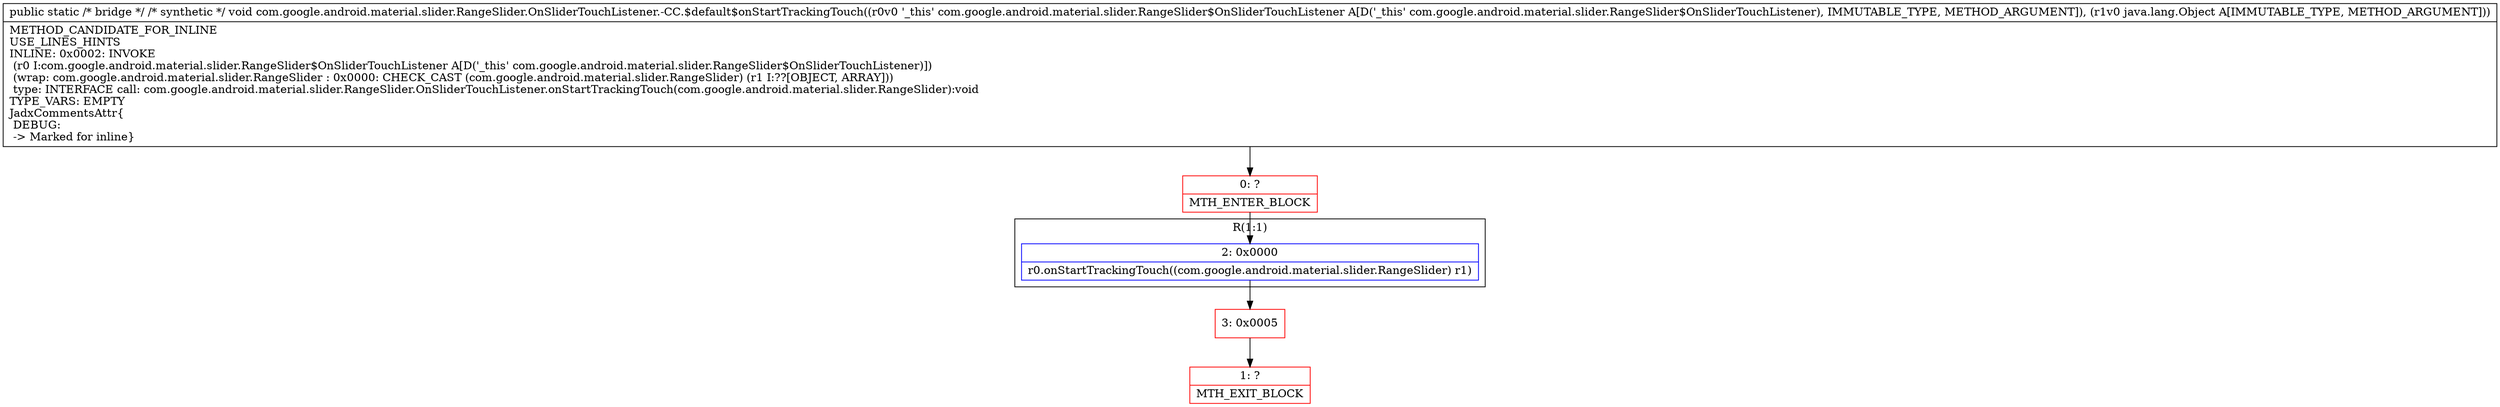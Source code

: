 digraph "CFG forcom.google.android.material.slider.RangeSlider.OnSliderTouchListener.\-CC.$default$onStartTrackingTouch(Lcom\/google\/android\/material\/slider\/RangeSlider$OnSliderTouchListener;Ljava\/lang\/Object;)V" {
subgraph cluster_Region_1949841537 {
label = "R(1:1)";
node [shape=record,color=blue];
Node_2 [shape=record,label="{2\:\ 0x0000|r0.onStartTrackingTouch((com.google.android.material.slider.RangeSlider) r1)\l}"];
}
Node_0 [shape=record,color=red,label="{0\:\ ?|MTH_ENTER_BLOCK\l}"];
Node_3 [shape=record,color=red,label="{3\:\ 0x0005}"];
Node_1 [shape=record,color=red,label="{1\:\ ?|MTH_EXIT_BLOCK\l}"];
MethodNode[shape=record,label="{public static \/* bridge *\/ \/* synthetic *\/ void com.google.android.material.slider.RangeSlider.OnSliderTouchListener.\-CC.$default$onStartTrackingTouch((r0v0 '_this' com.google.android.material.slider.RangeSlider$OnSliderTouchListener A[D('_this' com.google.android.material.slider.RangeSlider$OnSliderTouchListener), IMMUTABLE_TYPE, METHOD_ARGUMENT]), (r1v0 java.lang.Object A[IMMUTABLE_TYPE, METHOD_ARGUMENT]))  | METHOD_CANDIDATE_FOR_INLINE\lUSE_LINES_HINTS\lINLINE: 0x0002: INVOKE  \l  (r0 I:com.google.android.material.slider.RangeSlider$OnSliderTouchListener A[D('_this' com.google.android.material.slider.RangeSlider$OnSliderTouchListener)])\l  (wrap: com.google.android.material.slider.RangeSlider : 0x0000: CHECK_CAST (com.google.android.material.slider.RangeSlider) (r1 I:??[OBJECT, ARRAY]))\l type: INTERFACE call: com.google.android.material.slider.RangeSlider.OnSliderTouchListener.onStartTrackingTouch(com.google.android.material.slider.RangeSlider):void\lTYPE_VARS: EMPTY\lJadxCommentsAttr\{\l DEBUG: \l \-\> Marked for inline\}\l}"];
MethodNode -> Node_0;Node_2 -> Node_3;
Node_0 -> Node_2;
Node_3 -> Node_1;
}

